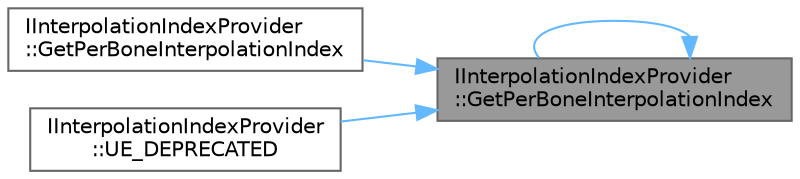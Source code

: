 digraph "IInterpolationIndexProvider::GetPerBoneInterpolationIndex"
{
 // INTERACTIVE_SVG=YES
 // LATEX_PDF_SIZE
  bgcolor="transparent";
  edge [fontname=Helvetica,fontsize=10,labelfontname=Helvetica,labelfontsize=10];
  node [fontname=Helvetica,fontsize=10,shape=box,height=0.2,width=0.4];
  rankdir="RL";
  Node1 [id="Node000001",label="IInterpolationIndexProvider\l::GetPerBoneInterpolationIndex",height=0.2,width=0.4,color="gray40", fillcolor="grey60", style="filled", fontcolor="black",tooltip=" "];
  Node1 -> Node1 [id="edge1_Node000001_Node000001",dir="back",color="steelblue1",style="solid",tooltip=" "];
  Node1 -> Node2 [id="edge2_Node000001_Node000002",dir="back",color="steelblue1",style="solid",tooltip=" "];
  Node2 [id="Node000002",label="IInterpolationIndexProvider\l::GetPerBoneInterpolationIndex",height=0.2,width=0.4,color="grey40", fillcolor="white", style="filled",URL="$dc/d56/classIInterpolationIndexProvider.html#a04bbca334173cfde1ecd416f9b1041d4",tooltip=" "];
  Node1 -> Node3 [id="edge3_Node000001_Node000003",dir="back",color="steelblue1",style="solid",tooltip=" "];
  Node3 [id="Node000003",label="IInterpolationIndexProvider\l::UE_DEPRECATED",height=0.2,width=0.4,color="grey40", fillcolor="white", style="filled",URL="$dc/d56/classIInterpolationIndexProvider.html#a4081d4e61984406230384ddf891f0a7f",tooltip=" "];
}
